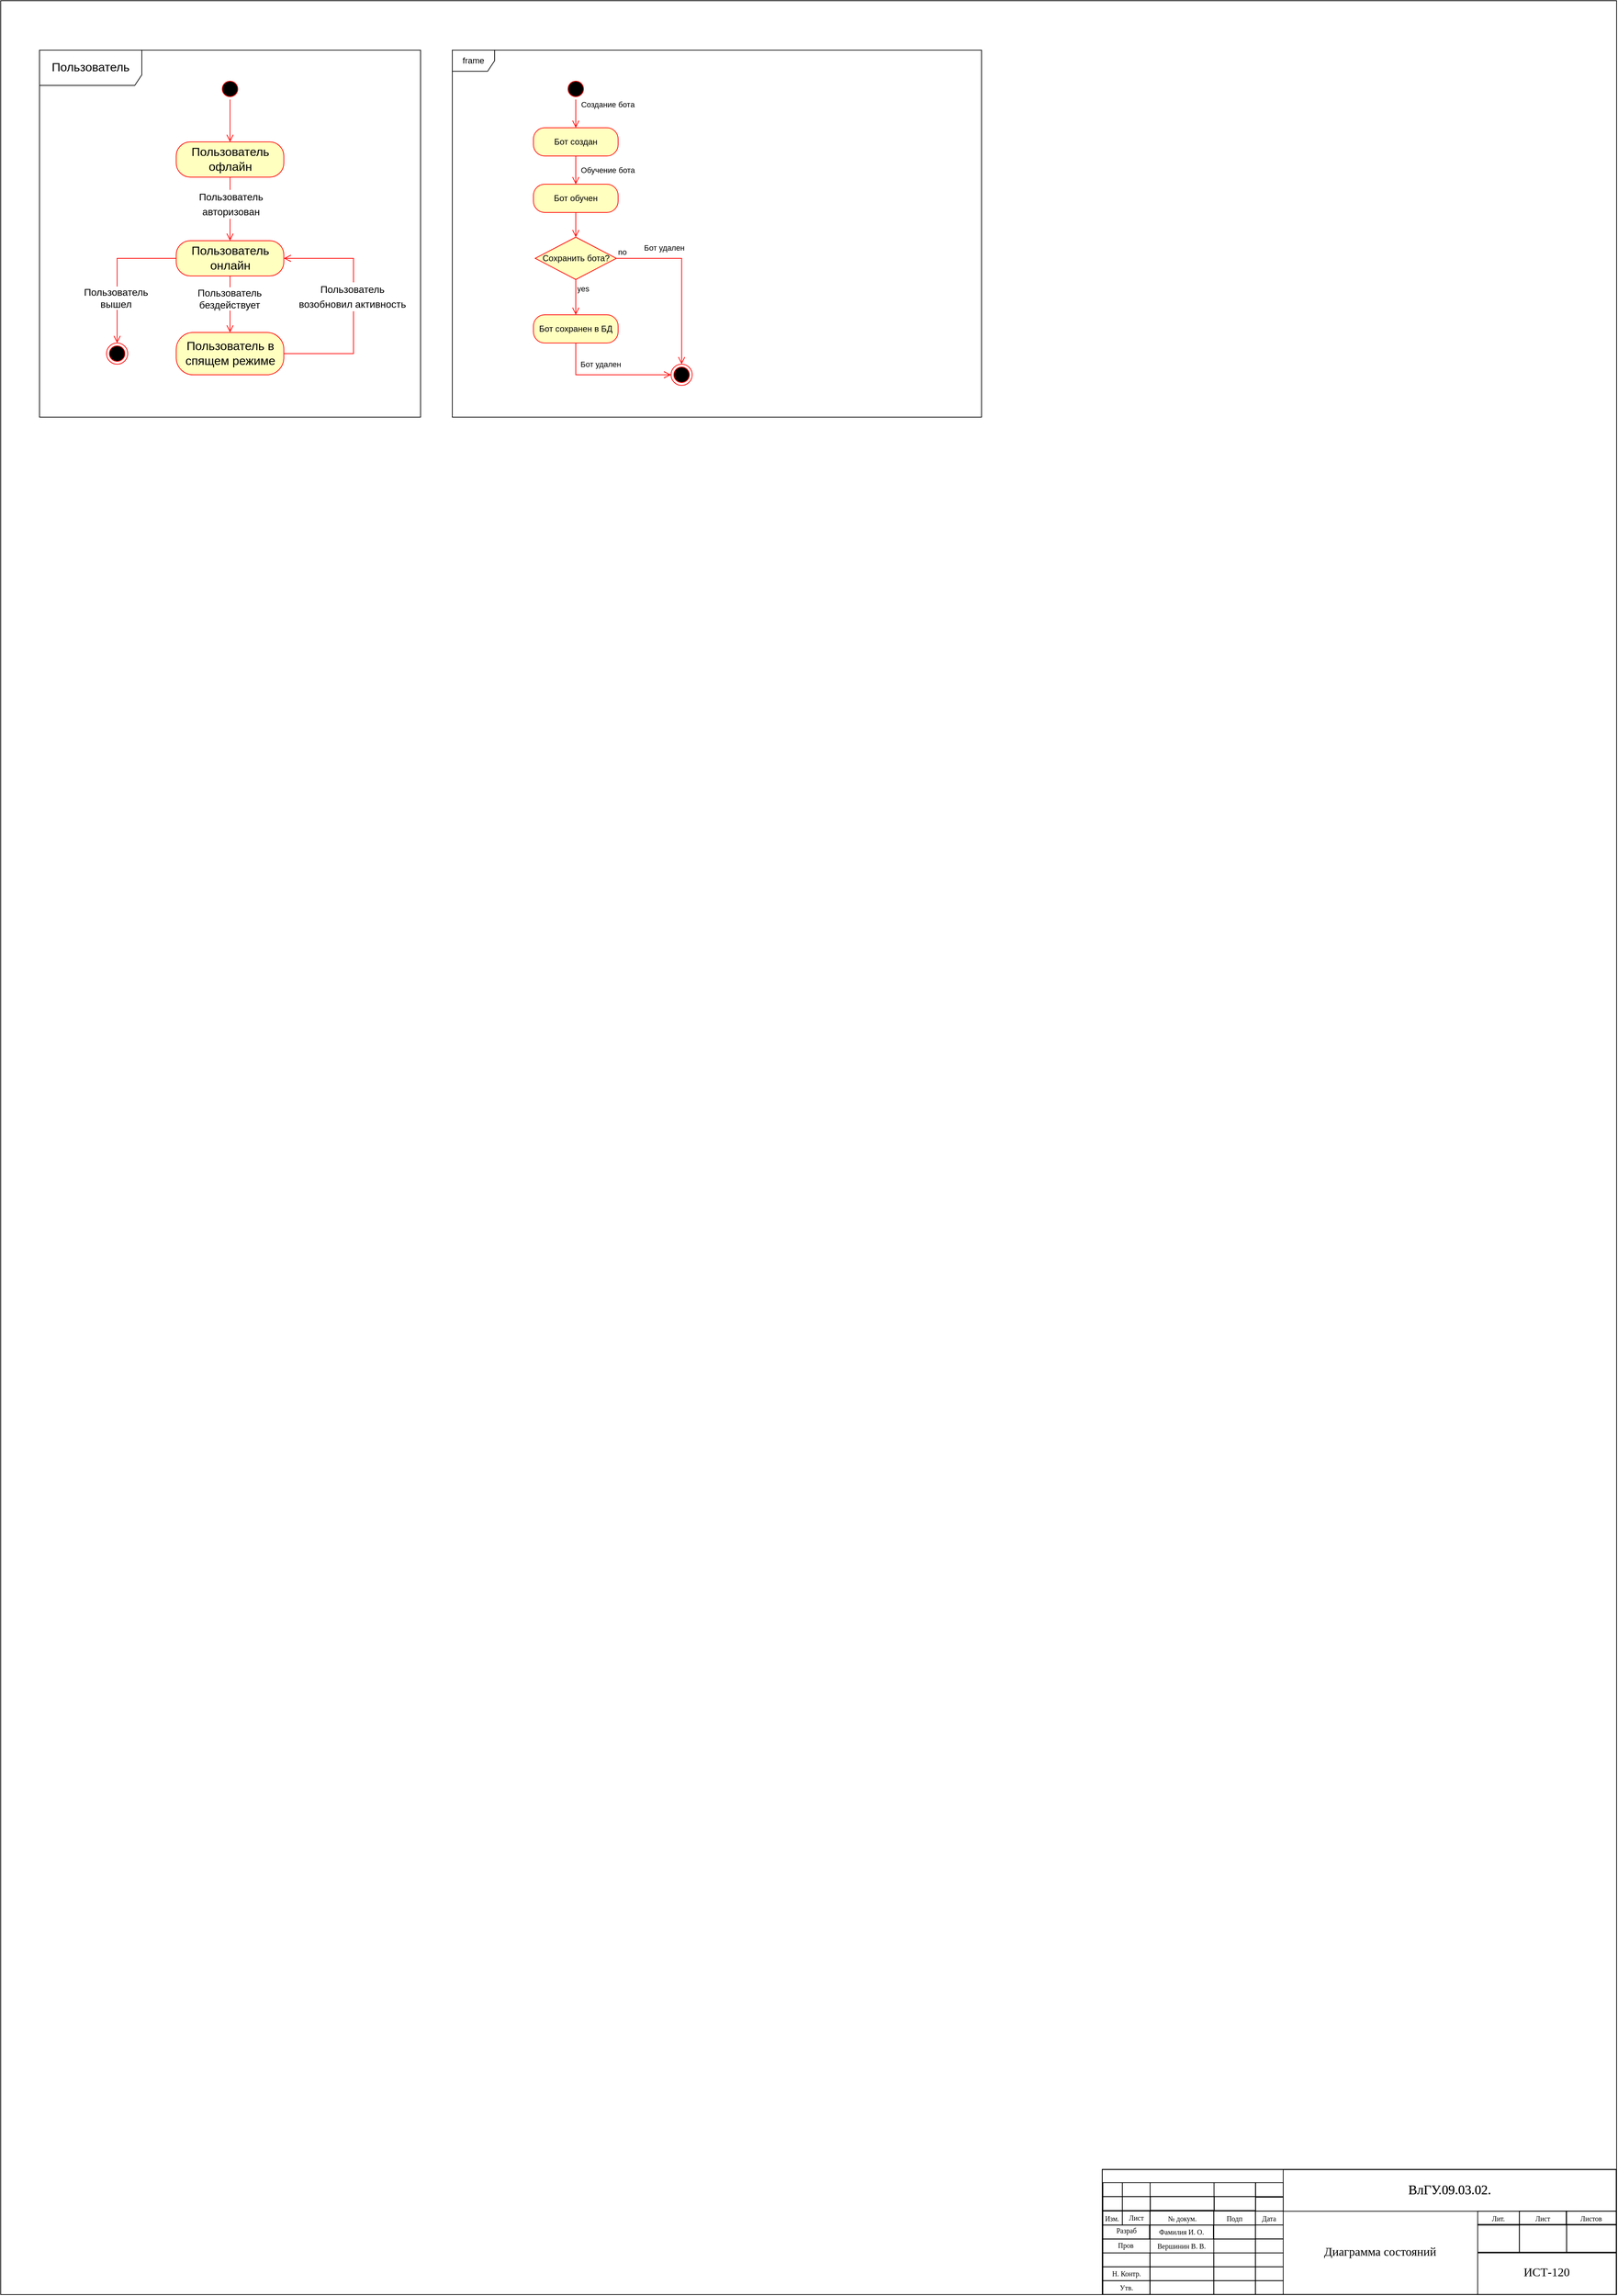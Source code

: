 <mxfile version="20.5.1" type="github">
  <diagram name="Page-1" id="e7e014a7-5840-1c2e-5031-d8a46d1fe8dd">
    <mxGraphModel dx="1580" dy="847" grid="1" gridSize="10" guides="1" tooltips="1" connect="1" arrows="1" fold="1" page="1" pageScale="1" pageWidth="2339" pageHeight="3300" background="none" math="0" shadow="0">
      <root>
        <mxCell id="0" />
        <mxCell id="1" parent="0" />
        <mxCell id="Q_8kS4ZeKty7kXpfNYcQ-125" value="" style="group;movable=0;resizable=0;rotatable=0;deletable=0;editable=0;connectable=0;" parent="1" vertex="1" connectable="0">
          <mxGeometry x="40" y="20" width="2290.006" height="3250.028" as="geometry" />
        </mxCell>
        <mxCell id="Q_8kS4ZeKty7kXpfNYcQ-126" value="" style="rounded=0;whiteSpace=wrap;html=1;fillColor=none;movable=0;resizable=0;rotatable=0;deletable=0;editable=0;connectable=0;" parent="Q_8kS4ZeKty7kXpfNYcQ-125" vertex="1">
          <mxGeometry width="2290" height="3250" as="geometry" />
        </mxCell>
        <mxCell id="Q_8kS4ZeKty7kXpfNYcQ-127" value="" style="rounded=0;whiteSpace=wrap;html=1;fillColor=none;movable=0;resizable=0;rotatable=0;deletable=0;editable=0;connectable=0;" parent="Q_8kS4ZeKty7kXpfNYcQ-125" vertex="1">
          <mxGeometry x="1561.11" y="3072.86" width="728.35" height="177.165" as="geometry" />
        </mxCell>
        <mxCell id="Q_8kS4ZeKty7kXpfNYcQ-128" value="" style="rounded=0;whiteSpace=wrap;html=1;fillColor=none;movable=0;resizable=0;rotatable=0;deletable=0;editable=0;connectable=0;" parent="Q_8kS4ZeKty7kXpfNYcQ-125" vertex="1">
          <mxGeometry x="1562.01" y="3111.16" width="27.559" height="19.685" as="geometry" />
        </mxCell>
        <mxCell id="Q_8kS4ZeKty7kXpfNYcQ-129" value="" style="rounded=0;whiteSpace=wrap;html=1;fillColor=none;movable=0;resizable=0;rotatable=0;deletable=0;editable=0;connectable=0;" parent="Q_8kS4ZeKty7kXpfNYcQ-125" vertex="1">
          <mxGeometry x="1562.0" y="3131.67" width="27.559" height="19.685" as="geometry" />
        </mxCell>
        <mxCell id="Q_8kS4ZeKty7kXpfNYcQ-130" value="" style="rounded=0;whiteSpace=wrap;html=1;fillColor=none;movable=0;resizable=0;rotatable=0;deletable=0;editable=0;connectable=0;" parent="Q_8kS4ZeKty7kXpfNYcQ-125" vertex="1">
          <mxGeometry x="1562.01" y="3091.47" width="27.559" height="19.685" as="geometry" />
        </mxCell>
        <mxCell id="Q_8kS4ZeKty7kXpfNYcQ-131" value="" style="rounded=0;whiteSpace=wrap;html=1;fillColor=none;movable=0;resizable=0;rotatable=0;deletable=0;editable=0;connectable=0;" parent="Q_8kS4ZeKty7kXpfNYcQ-125" vertex="1">
          <mxGeometry x="1589.57" y="3111.16" width="39.37" height="19.685" as="geometry" />
        </mxCell>
        <mxCell id="Q_8kS4ZeKty7kXpfNYcQ-132" value="" style="rounded=0;whiteSpace=wrap;html=1;fillColor=none;movable=0;resizable=0;rotatable=0;deletable=0;editable=0;connectable=0;" parent="Q_8kS4ZeKty7kXpfNYcQ-125" vertex="1">
          <mxGeometry x="1589.56" y="3131.67" width="39.37" height="19.685" as="geometry" />
        </mxCell>
        <mxCell id="Q_8kS4ZeKty7kXpfNYcQ-133" value="" style="rounded=0;whiteSpace=wrap;html=1;fillColor=none;movable=0;resizable=0;rotatable=0;deletable=0;editable=0;connectable=0;" parent="Q_8kS4ZeKty7kXpfNYcQ-125" vertex="1">
          <mxGeometry x="1589.57" y="3091.47" width="39.37" height="19.685" as="geometry" />
        </mxCell>
        <mxCell id="Q_8kS4ZeKty7kXpfNYcQ-134" value="" style="rounded=0;whiteSpace=wrap;html=1;fillColor=none;movable=0;resizable=0;rotatable=0;deletable=0;editable=0;connectable=0;" parent="Q_8kS4ZeKty7kXpfNYcQ-125" vertex="1">
          <mxGeometry x="1628.94" y="3111.16" width="90.551" height="19.685" as="geometry" />
        </mxCell>
        <mxCell id="Q_8kS4ZeKty7kXpfNYcQ-135" value="" style="rounded=0;whiteSpace=wrap;html=1;fillColor=none;movable=0;resizable=0;rotatable=0;deletable=0;editable=0;connectable=0;" parent="Q_8kS4ZeKty7kXpfNYcQ-125" vertex="1">
          <mxGeometry x="1629.28" y="3110.94" width="90.551" height="19.685" as="geometry" />
        </mxCell>
        <mxCell id="Q_8kS4ZeKty7kXpfNYcQ-136" value="" style="rounded=0;whiteSpace=wrap;html=1;fillColor=none;movable=0;resizable=0;rotatable=0;deletable=0;editable=0;connectable=0;" parent="Q_8kS4ZeKty7kXpfNYcQ-125" vertex="1">
          <mxGeometry x="1628.94" y="3091.47" width="90.551" height="19.685" as="geometry" />
        </mxCell>
        <mxCell id="Q_8kS4ZeKty7kXpfNYcQ-137" value="" style="rounded=0;whiteSpace=wrap;html=1;fillColor=none;movable=0;resizable=0;rotatable=0;deletable=0;editable=0;connectable=0;" parent="Q_8kS4ZeKty7kXpfNYcQ-125" vertex="1">
          <mxGeometry x="1719.49" y="3111.16" width="59.055" height="19.685" as="geometry" />
        </mxCell>
        <mxCell id="Q_8kS4ZeKty7kXpfNYcQ-138" value="" style="rounded=0;whiteSpace=wrap;html=1;fillColor=none;movable=0;resizable=0;rotatable=0;deletable=0;editable=0;connectable=0;" parent="Q_8kS4ZeKty7kXpfNYcQ-125" vertex="1">
          <mxGeometry x="1719.14" y="3131.67" width="59.055" height="19.685" as="geometry" />
        </mxCell>
        <mxCell id="Q_8kS4ZeKty7kXpfNYcQ-139" value="" style="rounded=0;whiteSpace=wrap;html=1;fillColor=none;movable=0;resizable=0;rotatable=0;deletable=0;editable=0;connectable=0;" parent="Q_8kS4ZeKty7kXpfNYcQ-125" vertex="1">
          <mxGeometry x="1719.49" y="3091.47" width="59.055" height="19.685" as="geometry" />
        </mxCell>
        <mxCell id="Q_8kS4ZeKty7kXpfNYcQ-140" value="" style="rounded=0;whiteSpace=wrap;html=1;fillColor=none;movable=0;resizable=0;rotatable=0;deletable=0;editable=0;connectable=0;" parent="Q_8kS4ZeKty7kXpfNYcQ-125" vertex="1">
          <mxGeometry x="1778.21" y="3112" width="39.37" height="19.685" as="geometry" />
        </mxCell>
        <mxCell id="Q_8kS4ZeKty7kXpfNYcQ-141" value="" style="rounded=0;whiteSpace=wrap;html=1;fillColor=none;movable=0;resizable=0;rotatable=0;deletable=0;editable=0;connectable=0;" parent="Q_8kS4ZeKty7kXpfNYcQ-125" vertex="1">
          <mxGeometry x="1778.2" y="3131.67" width="39.37" height="19.685" as="geometry" />
        </mxCell>
        <mxCell id="Q_8kS4ZeKty7kXpfNYcQ-142" value="" style="rounded=0;whiteSpace=wrap;html=1;fillColor=none;movable=0;resizable=0;rotatable=0;deletable=0;editable=0;connectable=0;" parent="Q_8kS4ZeKty7kXpfNYcQ-125" vertex="1">
          <mxGeometry x="1778.19" y="3091.47" width="39.37" height="19.685" as="geometry" />
        </mxCell>
        <mxCell id="Q_8kS4ZeKty7kXpfNYcQ-143" value="" style="rounded=0;whiteSpace=wrap;html=1;fillColor=none;movable=0;resizable=0;rotatable=0;deletable=0;editable=0;connectable=0;" parent="Q_8kS4ZeKty7kXpfNYcQ-125" vertex="1">
          <mxGeometry x="1817.56" y="3072.86" width="472.43" height="59.055" as="geometry" />
        </mxCell>
        <mxCell id="Q_8kS4ZeKty7kXpfNYcQ-144" value="Изм." style="text;html=1;strokeColor=none;fillColor=none;align=center;verticalAlign=middle;whiteSpace=wrap;rounded=0;fontFamily=Times New Roman;fontSize=10;movable=0;resizable=0;rotatable=0;deletable=0;editable=0;connectable=0;" parent="Q_8kS4ZeKty7kXpfNYcQ-125" vertex="1">
          <mxGeometry x="1561.11" y="3131.66" width="27.559" height="19.685" as="geometry" />
        </mxCell>
        <mxCell id="Q_8kS4ZeKty7kXpfNYcQ-145" value="Лист" style="text;html=1;strokeColor=none;fillColor=none;align=center;verticalAlign=middle;whiteSpace=wrap;rounded=0;fontFamily=Times New Roman;fontSize=10;movable=0;resizable=0;rotatable=0;deletable=0;editable=0;connectable=0;" parent="Q_8kS4ZeKty7kXpfNYcQ-125" vertex="1">
          <mxGeometry x="1589.91" y="3130.85" width="39.37" height="19.685" as="geometry" />
        </mxCell>
        <mxCell id="Q_8kS4ZeKty7kXpfNYcQ-146" value="№ докум." style="text;html=1;strokeColor=none;fillColor=none;align=center;verticalAlign=middle;whiteSpace=wrap;rounded=0;fontFamily=Times New Roman;fontSize=10;movable=0;resizable=0;rotatable=0;deletable=0;editable=0;connectable=0;" parent="Q_8kS4ZeKty7kXpfNYcQ-125" vertex="1">
          <mxGeometry x="1629.28" y="3131.66" width="90.551" height="19.68" as="geometry" />
        </mxCell>
        <mxCell id="Q_8kS4ZeKty7kXpfNYcQ-147" value="Подп" style="text;html=1;strokeColor=none;fillColor=none;align=center;verticalAlign=middle;whiteSpace=wrap;rounded=0;fontFamily=Times New Roman;fontSize=10;movable=0;resizable=0;rotatable=0;deletable=0;editable=0;connectable=0;" parent="Q_8kS4ZeKty7kXpfNYcQ-125" vertex="1">
          <mxGeometry x="1718.59" y="3131.93" width="59.055" height="19.68" as="geometry" />
        </mxCell>
        <mxCell id="Q_8kS4ZeKty7kXpfNYcQ-148" value="Дата" style="text;html=1;strokeColor=none;fillColor=none;align=center;verticalAlign=middle;whiteSpace=wrap;rounded=0;fontFamily=Times New Roman;fontSize=10;movable=0;resizable=0;rotatable=0;deletable=0;editable=0;connectable=0;" parent="Q_8kS4ZeKty7kXpfNYcQ-125" vertex="1">
          <mxGeometry x="1778.19" y="3131.93" width="39.37" height="19.685" as="geometry" />
        </mxCell>
        <mxCell id="Q_8kS4ZeKty7kXpfNYcQ-149" value="" style="rounded=0;whiteSpace=wrap;html=1;fillColor=none;movable=0;resizable=0;rotatable=0;deletable=0;editable=0;connectable=0;" parent="Q_8kS4ZeKty7kXpfNYcQ-125" vertex="1">
          <mxGeometry x="1562" y="3151.6" width="66.929" height="19.68" as="geometry" />
        </mxCell>
        <mxCell id="Q_8kS4ZeKty7kXpfNYcQ-150" value="" style="rounded=0;whiteSpace=wrap;html=1;fillColor=none;movable=0;resizable=0;rotatable=0;deletable=0;editable=0;connectable=0;" parent="Q_8kS4ZeKty7kXpfNYcQ-125" vertex="1">
          <mxGeometry x="1562" y="3171.28" width="66.929" height="19.68" as="geometry" />
        </mxCell>
        <mxCell id="Q_8kS4ZeKty7kXpfNYcQ-151" value="" style="rounded=0;whiteSpace=wrap;html=1;fillColor=none;movable=0;resizable=0;rotatable=0;deletable=0;editable=0;connectable=0;" parent="Q_8kS4ZeKty7kXpfNYcQ-125" vertex="1">
          <mxGeometry x="1562" y="3190.96" width="66.929" height="19.68" as="geometry" />
        </mxCell>
        <mxCell id="Q_8kS4ZeKty7kXpfNYcQ-152" value="" style="rounded=0;whiteSpace=wrap;html=1;fillColor=none;movable=0;resizable=0;rotatable=0;deletable=0;editable=0;connectable=0;" parent="Q_8kS4ZeKty7kXpfNYcQ-125" vertex="1">
          <mxGeometry x="1562" y="3210.64" width="66.929" height="19.68" as="geometry" />
        </mxCell>
        <mxCell id="Q_8kS4ZeKty7kXpfNYcQ-153" value="" style="rounded=0;whiteSpace=wrap;html=1;fillColor=none;movable=0;resizable=0;rotatable=0;deletable=0;editable=0;connectable=0;" parent="Q_8kS4ZeKty7kXpfNYcQ-125" vertex="1">
          <mxGeometry x="1562" y="3230.32" width="66.929" height="19.68" as="geometry" />
        </mxCell>
        <mxCell id="Q_8kS4ZeKty7kXpfNYcQ-154" value="" style="rounded=0;whiteSpace=wrap;html=1;fillColor=none;movable=0;resizable=0;rotatable=0;deletable=0;editable=0;connectable=0;" parent="Q_8kS4ZeKty7kXpfNYcQ-125" vertex="1">
          <mxGeometry x="1628.6" y="3131.67" width="90.551" height="19.68" as="geometry" />
        </mxCell>
        <mxCell id="Q_8kS4ZeKty7kXpfNYcQ-155" value="" style="rounded=0;whiteSpace=wrap;html=1;fillColor=none;movable=0;resizable=0;rotatable=0;deletable=0;editable=0;connectable=0;" parent="Q_8kS4ZeKty7kXpfNYcQ-125" vertex="1">
          <mxGeometry x="1628.59" y="3190.96" width="90.551" height="19.68" as="geometry" />
        </mxCell>
        <mxCell id="Q_8kS4ZeKty7kXpfNYcQ-156" value="" style="rounded=0;whiteSpace=wrap;html=1;fillColor=none;movable=0;resizable=0;rotatable=0;deletable=0;editable=0;connectable=0;" parent="Q_8kS4ZeKty7kXpfNYcQ-125" vertex="1">
          <mxGeometry x="1628.59" y="3210.64" width="90.551" height="19.68" as="geometry" />
        </mxCell>
        <mxCell id="Q_8kS4ZeKty7kXpfNYcQ-157" value="" style="rounded=0;whiteSpace=wrap;html=1;fillColor=none;movable=0;resizable=0;rotatable=0;deletable=0;editable=0;connectable=0;" parent="Q_8kS4ZeKty7kXpfNYcQ-125" vertex="1">
          <mxGeometry x="1628.59" y="3230.32" width="90.551" height="19.68" as="geometry" />
        </mxCell>
        <mxCell id="Q_8kS4ZeKty7kXpfNYcQ-158" value="" style="rounded=0;whiteSpace=wrap;html=1;fillColor=none;movable=0;resizable=0;rotatable=0;deletable=0;editable=0;connectable=0;" parent="Q_8kS4ZeKty7kXpfNYcQ-125" vertex="1">
          <mxGeometry x="1719.15" y="3151.61" width="59.055" height="19.68" as="geometry" />
        </mxCell>
        <mxCell id="Q_8kS4ZeKty7kXpfNYcQ-159" value="" style="rounded=0;whiteSpace=wrap;html=1;fillColor=none;movable=0;resizable=0;rotatable=0;deletable=0;editable=0;connectable=0;" parent="Q_8kS4ZeKty7kXpfNYcQ-125" vertex="1">
          <mxGeometry x="1719.14" y="3171.28" width="59.055" height="19.68" as="geometry" />
        </mxCell>
        <mxCell id="Q_8kS4ZeKty7kXpfNYcQ-160" value="" style="rounded=0;whiteSpace=wrap;html=1;fillColor=none;movable=0;resizable=0;rotatable=0;deletable=0;editable=0;connectable=0;" parent="Q_8kS4ZeKty7kXpfNYcQ-125" vertex="1">
          <mxGeometry x="1719.14" y="3190.96" width="59.055" height="19.68" as="geometry" />
        </mxCell>
        <mxCell id="Q_8kS4ZeKty7kXpfNYcQ-161" value="" style="rounded=0;whiteSpace=wrap;html=1;fillColor=none;movable=0;resizable=0;rotatable=0;deletable=0;editable=0;connectable=0;" parent="Q_8kS4ZeKty7kXpfNYcQ-125" vertex="1">
          <mxGeometry x="1719.14" y="3210.64" width="59.055" height="19.68" as="geometry" />
        </mxCell>
        <mxCell id="Q_8kS4ZeKty7kXpfNYcQ-162" value="" style="rounded=0;whiteSpace=wrap;html=1;fillColor=none;movable=0;resizable=0;rotatable=0;deletable=0;editable=0;connectable=0;" parent="Q_8kS4ZeKty7kXpfNYcQ-125" vertex="1">
          <mxGeometry x="1719.14" y="3230.32" width="59.055" height="19.68" as="geometry" />
        </mxCell>
        <mxCell id="Q_8kS4ZeKty7kXpfNYcQ-163" value="" style="rounded=0;whiteSpace=wrap;html=1;fillColor=none;movable=0;resizable=0;rotatable=0;deletable=0;editable=0;connectable=0;" parent="Q_8kS4ZeKty7kXpfNYcQ-125" vertex="1">
          <mxGeometry x="1778.19" y="3151.35" width="39.37" height="19.68" as="geometry" />
        </mxCell>
        <mxCell id="Q_8kS4ZeKty7kXpfNYcQ-164" value="" style="rounded=0;whiteSpace=wrap;html=1;fillColor=none;movable=0;resizable=0;rotatable=0;deletable=0;editable=0;connectable=0;" parent="Q_8kS4ZeKty7kXpfNYcQ-125" vertex="1">
          <mxGeometry x="1778.2" y="3171.28" width="39.37" height="19.68" as="geometry" />
        </mxCell>
        <mxCell id="Q_8kS4ZeKty7kXpfNYcQ-165" value="" style="rounded=0;whiteSpace=wrap;html=1;fillColor=none;movable=0;resizable=0;rotatable=0;deletable=0;editable=0;connectable=0;" parent="Q_8kS4ZeKty7kXpfNYcQ-125" vertex="1">
          <mxGeometry x="1778.2" y="3190.96" width="39.37" height="19.68" as="geometry" />
        </mxCell>
        <mxCell id="Q_8kS4ZeKty7kXpfNYcQ-166" value="" style="rounded=0;whiteSpace=wrap;html=1;fillColor=none;movable=0;resizable=0;rotatable=0;deletable=0;editable=0;connectable=0;" parent="Q_8kS4ZeKty7kXpfNYcQ-125" vertex="1">
          <mxGeometry x="1778.2" y="3210.64" width="39.37" height="19.68" as="geometry" />
        </mxCell>
        <mxCell id="Q_8kS4ZeKty7kXpfNYcQ-167" value="" style="rounded=0;whiteSpace=wrap;html=1;fillColor=none;movable=0;resizable=0;rotatable=0;deletable=0;editable=0;connectable=0;" parent="Q_8kS4ZeKty7kXpfNYcQ-125" vertex="1">
          <mxGeometry x="1778.2" y="3230.32" width="39.37" height="19.68" as="geometry" />
        </mxCell>
        <mxCell id="Q_8kS4ZeKty7kXpfNYcQ-168" value="" style="rounded=0;whiteSpace=wrap;html=1;fontFamily=Times New Roman;fontSize=10;fillColor=none;movable=0;resizable=0;rotatable=0;deletable=0;editable=0;connectable=0;" parent="Q_8kS4ZeKty7kXpfNYcQ-125" vertex="1">
          <mxGeometry x="2218.59" y="3131.68" width="70.866" height="19.685" as="geometry" />
        </mxCell>
        <mxCell id="Q_8kS4ZeKty7kXpfNYcQ-169" value="" style="rounded=0;whiteSpace=wrap;html=1;fontFamily=Times New Roman;fontSize=10;fillColor=none;movable=0;resizable=0;rotatable=0;deletable=0;editable=0;connectable=0;" parent="Q_8kS4ZeKty7kXpfNYcQ-125" vertex="1">
          <mxGeometry x="2219.14" y="3150.53" width="70.866" height="39.37" as="geometry" />
        </mxCell>
        <mxCell id="Q_8kS4ZeKty7kXpfNYcQ-170" value="" style="rounded=0;whiteSpace=wrap;html=1;fontFamily=Times New Roman;fontSize=10;fillColor=none;movable=0;resizable=0;rotatable=0;deletable=0;editable=0;connectable=0;" parent="Q_8kS4ZeKty7kXpfNYcQ-125" vertex="1">
          <mxGeometry x="2152.23" y="3131.68" width="66.929" height="19.685" as="geometry" />
        </mxCell>
        <mxCell id="Q_8kS4ZeKty7kXpfNYcQ-171" value="" style="rounded=0;whiteSpace=wrap;html=1;fontFamily=Times New Roman;fontSize=10;fillColor=none;movable=0;resizable=0;rotatable=0;deletable=0;editable=0;connectable=0;" parent="Q_8kS4ZeKty7kXpfNYcQ-125" vertex="1">
          <mxGeometry x="2152.21" y="3150.53" width="66.929" height="39.37" as="geometry" />
        </mxCell>
        <mxCell id="Q_8kS4ZeKty7kXpfNYcQ-172" value="" style="rounded=0;whiteSpace=wrap;html=1;fontFamily=Times New Roman;fontSize=10;fillColor=none;movable=0;resizable=0;rotatable=0;deletable=0;editable=0;connectable=0;" parent="Q_8kS4ZeKty7kXpfNYcQ-125" vertex="1">
          <mxGeometry x="2093.18" y="3131.92" width="59.055" height="19.685" as="geometry" />
        </mxCell>
        <mxCell id="Q_8kS4ZeKty7kXpfNYcQ-173" value="" style="rounded=0;whiteSpace=wrap;html=1;fontFamily=Times New Roman;fontSize=10;fillColor=none;movable=0;resizable=0;rotatable=0;deletable=0;editable=0;connectable=0;" parent="Q_8kS4ZeKty7kXpfNYcQ-125" vertex="1">
          <mxGeometry x="2093.16" y="3150.53" width="59.05" height="39.37" as="geometry" />
        </mxCell>
        <mxCell id="Q_8kS4ZeKty7kXpfNYcQ-174" value="" style="rounded=0;whiteSpace=wrap;html=1;fontFamily=Times New Roman;fontSize=10;fillColor=none;movable=0;resizable=0;rotatable=0;deletable=0;editable=0;connectable=0;" parent="Q_8kS4ZeKty7kXpfNYcQ-125" vertex="1">
          <mxGeometry x="2093.14" y="3190.97" width="196.85" height="59.055" as="geometry" />
        </mxCell>
        <mxCell id="Q_8kS4ZeKty7kXpfNYcQ-175" value="Разраб" style="text;html=1;strokeColor=none;fillColor=none;align=center;verticalAlign=middle;whiteSpace=wrap;rounded=0;fontFamily=Times New Roman;fontSize=10;movable=0;resizable=0;rotatable=0;deletable=0;editable=0;connectable=0;" parent="Q_8kS4ZeKty7kXpfNYcQ-125" vertex="1">
          <mxGeometry x="1562.35" y="3149.47" width="66.929" height="19.68" as="geometry" />
        </mxCell>
        <mxCell id="Q_8kS4ZeKty7kXpfNYcQ-176" value="Пров" style="text;html=1;strokeColor=none;fillColor=none;align=center;verticalAlign=middle;whiteSpace=wrap;rounded=0;fontFamily=Times New Roman;fontSize=10;movable=0;resizable=0;rotatable=0;deletable=0;editable=0;connectable=0;" parent="Q_8kS4ZeKty7kXpfNYcQ-125" vertex="1">
          <mxGeometry x="1561.107" y="3170.217" width="66.929" height="19.68" as="geometry" />
        </mxCell>
        <mxCell id="Q_8kS4ZeKty7kXpfNYcQ-177" value="Н. Контр." style="text;html=1;strokeColor=none;fillColor=none;align=center;verticalAlign=middle;whiteSpace=wrap;rounded=0;fontFamily=Times New Roman;fontSize=10;movable=0;resizable=0;rotatable=0;deletable=0;editable=0;connectable=0;" parent="Q_8kS4ZeKty7kXpfNYcQ-125" vertex="1">
          <mxGeometry x="1562.001" y="3210.641" width="66.929" height="19.68" as="geometry" />
        </mxCell>
        <mxCell id="Q_8kS4ZeKty7kXpfNYcQ-178" value="Утв." style="text;html=1;strokeColor=none;fillColor=none;align=center;verticalAlign=middle;whiteSpace=wrap;rounded=0;fontFamily=Times New Roman;fontSize=10;movable=0;resizable=0;rotatable=0;deletable=0;editable=0;connectable=0;" parent="Q_8kS4ZeKty7kXpfNYcQ-125" vertex="1">
          <mxGeometry x="1562.008" y="3230.348" width="66.929" height="19.68" as="geometry" />
        </mxCell>
        <mxCell id="Q_8kS4ZeKty7kXpfNYcQ-179" value="Лит." style="text;html=1;strokeColor=none;fillColor=none;align=center;verticalAlign=middle;whiteSpace=wrap;rounded=0;fontFamily=Times New Roman;fontSize=10;movable=0;resizable=0;rotatable=0;deletable=0;editable=0;connectable=0;" parent="Q_8kS4ZeKty7kXpfNYcQ-125" vertex="1">
          <mxGeometry x="2093.18" y="3131.93" width="59.055" height="19.68" as="geometry" />
        </mxCell>
        <mxCell id="Q_8kS4ZeKty7kXpfNYcQ-180" value="Лист" style="text;html=1;strokeColor=none;fillColor=none;align=center;verticalAlign=middle;whiteSpace=wrap;rounded=0;fontFamily=Times New Roman;fontSize=10;movable=0;resizable=0;rotatable=0;deletable=0;editable=0;connectable=0;" parent="Q_8kS4ZeKty7kXpfNYcQ-125" vertex="1">
          <mxGeometry x="2152.232" y="3131.682" width="66.929" height="19.68" as="geometry" />
        </mxCell>
        <mxCell id="Q_8kS4ZeKty7kXpfNYcQ-181" value="Листов" style="text;html=1;strokeColor=none;fillColor=none;align=center;verticalAlign=middle;whiteSpace=wrap;rounded=0;fontFamily=Times New Roman;fontSize=10;movable=0;resizable=0;rotatable=0;deletable=0;editable=0;connectable=0;" parent="Q_8kS4ZeKty7kXpfNYcQ-125" vertex="1">
          <mxGeometry x="2219.16" y="3131.68" width="69.75" height="19.68" as="geometry" />
        </mxCell>
        <mxCell id="Q_8kS4ZeKty7kXpfNYcQ-182" value="" style="rounded=0;whiteSpace=wrap;html=1;fillColor=none;movable=0;resizable=0;rotatable=0;deletable=0;editable=0;connectable=0;" parent="Q_8kS4ZeKty7kXpfNYcQ-125" vertex="1">
          <mxGeometry x="1628.04" y="3151.61" width="90.551" height="19.685" as="geometry" />
        </mxCell>
        <mxCell id="Q_8kS4ZeKty7kXpfNYcQ-183" value="Вершинин В. В." style="text;html=1;strokeColor=none;fillColor=none;align=center;verticalAlign=middle;whiteSpace=wrap;rounded=0;fontFamily=Times New Roman;fontSize=10;movable=0;resizable=0;rotatable=0;deletable=0;editable=0;connectable=0;" parent="Q_8kS4ZeKty7kXpfNYcQ-125" vertex="1">
          <mxGeometry x="1629.28" y="3171.03" width="88.74" height="19.68" as="geometry" />
        </mxCell>
        <mxCell id="Q_8kS4ZeKty7kXpfNYcQ-184" value="Фамилия И. О." style="text;html=1;strokeColor=none;fillColor=none;align=center;verticalAlign=middle;whiteSpace=wrap;rounded=0;fontFamily=Times New Roman;fontSize=10;movable=0;resizable=0;rotatable=0;deletable=0;editable=0;connectable=0;" parent="Q_8kS4ZeKty7kXpfNYcQ-125" vertex="1">
          <mxGeometry x="1628.597" y="3151.337" width="88.74" height="19.68" as="geometry" />
        </mxCell>
        <mxCell id="Q_8kS4ZeKty7kXpfNYcQ-185" value="&lt;span style=&quot;font-size: 14.0pt ; line-height: 150% ; font-family: &amp;quot;times new roman&amp;quot; , serif&quot;&gt;ВлГУ.09.03.02.&lt;/span&gt;" style="text;html=1;strokeColor=none;fillColor=none;align=center;verticalAlign=middle;whiteSpace=wrap;rounded=0;fontFamily=Times New Roman;fontSize=10;movable=0;resizable=0;rotatable=0;deletable=0;editable=0;connectable=0;" parent="Q_8kS4ZeKty7kXpfNYcQ-125" vertex="1">
          <mxGeometry x="1817.56" y="3072.86" width="471.33" height="56.74" as="geometry" />
        </mxCell>
        <mxCell id="Q_8kS4ZeKty7kXpfNYcQ-186" value="&lt;font style=&quot;font-size: 17px;&quot;&gt;ИСТ-120&lt;/font&gt;" style="text;html=1;strokeColor=none;fillColor=none;align=center;verticalAlign=middle;whiteSpace=wrap;rounded=0;fontFamily=Times New Roman;fontSize=10;movable=0;resizable=0;rotatable=0;deletable=0;editable=0;connectable=0;" parent="Q_8kS4ZeKty7kXpfNYcQ-125" vertex="1">
          <mxGeometry x="2093.18" y="3189.9" width="195.71" height="57.81" as="geometry" />
        </mxCell>
        <mxCell id="Q_8kS4ZeKty7kXpfNYcQ-187" value="&lt;font style=&quot;font-size: 17px&quot;&gt;Диаграмма состояний&lt;br&gt;&lt;/font&gt;" style="text;html=1;strokeColor=none;fillColor=none;align=center;verticalAlign=middle;whiteSpace=wrap;rounded=0;fontFamily=Times New Roman;fontSize=10;movable=0;resizable=0;rotatable=0;deletable=0;editable=0;connectable=0;" parent="Q_8kS4ZeKty7kXpfNYcQ-125" vertex="1">
          <mxGeometry x="1817.58" y="3131.93" width="274.46" height="116.09" as="geometry" />
        </mxCell>
        <mxCell id="Q_8kS4ZeKty7kXpfNYcQ-188" value="Пользователь" style="shape=umlFrame;whiteSpace=wrap;html=1;fontSize=17;width=145;height=50;movable=0;resizable=0;rotatable=0;deletable=0;editable=0;connectable=0;" parent="Q_8kS4ZeKty7kXpfNYcQ-125" vertex="1">
          <mxGeometry x="55" y="70" width="540" height="520" as="geometry" />
        </mxCell>
        <mxCell id="Q_8kS4ZeKty7kXpfNYcQ-189" value="" style="ellipse;html=1;shape=startState;fillColor=#000000;strokeColor=#ff0000;fontSize=17;" parent="Q_8kS4ZeKty7kXpfNYcQ-125" vertex="1">
          <mxGeometry x="310" y="110" width="30" height="30" as="geometry" />
        </mxCell>
        <mxCell id="Q_8kS4ZeKty7kXpfNYcQ-190" value="" style="edgeStyle=orthogonalEdgeStyle;html=1;verticalAlign=bottom;endArrow=open;endSize=8;strokeColor=#ff0000;rounded=0;fontSize=17;entryX=0.5;entryY=0;entryDx=0;entryDy=0;" parent="Q_8kS4ZeKty7kXpfNYcQ-125" source="Q_8kS4ZeKty7kXpfNYcQ-189" target="Q_8kS4ZeKty7kXpfNYcQ-192" edge="1">
          <mxGeometry relative="1" as="geometry">
            <mxPoint x="325" y="200" as="targetPoint" />
          </mxGeometry>
        </mxCell>
        <mxCell id="Q_8kS4ZeKty7kXpfNYcQ-191" value="" style="ellipse;html=1;shape=endState;fillColor=#000000;strokeColor=#ff0000;fontSize=17;" parent="Q_8kS4ZeKty7kXpfNYcQ-125" vertex="1">
          <mxGeometry x="150" y="485" width="30" height="30" as="geometry" />
        </mxCell>
        <mxCell id="Q_8kS4ZeKty7kXpfNYcQ-192" value="Пользователь офлайн" style="rounded=1;whiteSpace=wrap;html=1;arcSize=40;fontColor=#000000;fillColor=#ffffc0;strokeColor=#ff0000;fontSize=17;" parent="Q_8kS4ZeKty7kXpfNYcQ-125" vertex="1">
          <mxGeometry x="248.75" y="200" width="152.5" height="50" as="geometry" />
        </mxCell>
        <mxCell id="Q_8kS4ZeKty7kXpfNYcQ-193" value="" style="edgeStyle=orthogonalEdgeStyle;html=1;verticalAlign=bottom;endArrow=open;endSize=8;strokeColor=#ff0000;rounded=0;fontSize=17;entryX=0.5;entryY=0;entryDx=0;entryDy=0;" parent="Q_8kS4ZeKty7kXpfNYcQ-125" source="Q_8kS4ZeKty7kXpfNYcQ-192" target="Q_8kS4ZeKty7kXpfNYcQ-194" edge="1">
          <mxGeometry relative="1" as="geometry">
            <mxPoint x="325" y="310" as="targetPoint" />
          </mxGeometry>
        </mxCell>
        <mxCell id="Q_8kS4ZeKty7kXpfNYcQ-203" value="&lt;font style=&quot;font-size: 14px;&quot;&gt;Пользователь &lt;br&gt;авторизован&lt;/font&gt;" style="edgeLabel;html=1;align=center;verticalAlign=middle;resizable=0;points=[];fontSize=17;" parent="Q_8kS4ZeKty7kXpfNYcQ-193" vertex="1" connectable="0">
          <mxGeometry x="-0.153" y="1" relative="1" as="geometry">
            <mxPoint as="offset" />
          </mxGeometry>
        </mxCell>
        <mxCell id="Q_8kS4ZeKty7kXpfNYcQ-194" value="Пользователь онлайн" style="rounded=1;whiteSpace=wrap;html=1;arcSize=40;fontColor=#000000;fillColor=#ffffc0;strokeColor=#ff0000;fontSize=17;" parent="Q_8kS4ZeKty7kXpfNYcQ-125" vertex="1">
          <mxGeometry x="248.75" y="340" width="152.5" height="50" as="geometry" />
        </mxCell>
        <mxCell id="Q_8kS4ZeKty7kXpfNYcQ-195" value="Пользователь в спящем режиме" style="rounded=1;whiteSpace=wrap;html=1;arcSize=40;fontColor=#000000;fillColor=#ffffc0;strokeColor=#ff0000;fontSize=17;" parent="Q_8kS4ZeKty7kXpfNYcQ-125" vertex="1">
          <mxGeometry x="248.75" y="470" width="152.5" height="60" as="geometry" />
        </mxCell>
        <mxCell id="Q_8kS4ZeKty7kXpfNYcQ-197" value="" style="edgeStyle=orthogonalEdgeStyle;html=1;verticalAlign=bottom;endArrow=open;endSize=8;strokeColor=#ff0000;rounded=0;fontSize=17;entryX=0.5;entryY=0;entryDx=0;entryDy=0;exitX=0.5;exitY=1;exitDx=0;exitDy=0;" parent="Q_8kS4ZeKty7kXpfNYcQ-125" source="Q_8kS4ZeKty7kXpfNYcQ-194" target="Q_8kS4ZeKty7kXpfNYcQ-195" edge="1">
          <mxGeometry relative="1" as="geometry">
            <mxPoint x="410" y="440" as="targetPoint" />
            <mxPoint x="410" y="370" as="sourcePoint" />
            <Array as="points">
              <mxPoint x="325" y="400" />
              <mxPoint x="325" y="400" />
            </Array>
          </mxGeometry>
        </mxCell>
        <mxCell id="Q_8kS4ZeKty7kXpfNYcQ-205" value="&lt;font style=&quot;font-size: 14px;&quot;&gt;Пользователь&lt;br&gt;бездействует&lt;/font&gt;" style="edgeLabel;html=1;align=center;verticalAlign=middle;resizable=0;points=[];fontSize=14;" parent="Q_8kS4ZeKty7kXpfNYcQ-197" vertex="1" connectable="0">
          <mxGeometry x="-0.194" y="-1" relative="1" as="geometry">
            <mxPoint as="offset" />
          </mxGeometry>
        </mxCell>
        <mxCell id="Q_8kS4ZeKty7kXpfNYcQ-199" value="" style="edgeStyle=orthogonalEdgeStyle;html=1;verticalAlign=bottom;endArrow=open;endSize=8;strokeColor=#ff0000;rounded=0;fontSize=17;entryX=1;entryY=0.5;entryDx=0;entryDy=0;exitX=1;exitY=0.5;exitDx=0;exitDy=0;" parent="Q_8kS4ZeKty7kXpfNYcQ-125" source="Q_8kS4ZeKty7kXpfNYcQ-195" target="Q_8kS4ZeKty7kXpfNYcQ-194" edge="1">
          <mxGeometry relative="1" as="geometry">
            <mxPoint x="339.23" y="580" as="targetPoint" />
            <mxPoint x="339.23" y="510" as="sourcePoint" />
            <Array as="points">
              <mxPoint x="500" y="500" />
              <mxPoint x="500" y="365" />
            </Array>
          </mxGeometry>
        </mxCell>
        <mxCell id="Q_8kS4ZeKty7kXpfNYcQ-207" value="&lt;font style=&quot;font-size: 14px;&quot;&gt;Пользователь &lt;br&gt;возобновил активность&lt;/font&gt;" style="edgeLabel;html=1;align=center;verticalAlign=middle;resizable=0;points=[];fontSize=17;" parent="Q_8kS4ZeKty7kXpfNYcQ-199" vertex="1" connectable="0">
          <mxGeometry x="0.084" y="2" relative="1" as="geometry">
            <mxPoint as="offset" />
          </mxGeometry>
        </mxCell>
        <mxCell id="Q_8kS4ZeKty7kXpfNYcQ-200" value="&lt;span style=&quot;font-size: 14.0pt ; line-height: 150% ; font-family: &amp;quot;times new roman&amp;quot; , serif&quot;&gt;ВлГУ.09.03.02.&lt;/span&gt;" style="text;html=1;strokeColor=none;fillColor=none;align=center;verticalAlign=middle;whiteSpace=wrap;rounded=0;fontFamily=Times New Roman;fontSize=10;movable=0;resizable=0;rotatable=0;deletable=0;editable=0;connectable=0;" parent="Q_8kS4ZeKty7kXpfNYcQ-125" vertex="1">
          <mxGeometry x="1817.56" y="3072.59" width="471.33" height="56.74" as="geometry" />
        </mxCell>
        <mxCell id="Q_8kS4ZeKty7kXpfNYcQ-201" value="" style="rounded=0;whiteSpace=wrap;html=1;fillColor=none;movable=0;resizable=0;rotatable=0;deletable=0;editable=0;connectable=0;" parent="Q_8kS4ZeKty7kXpfNYcQ-125" vertex="1">
          <mxGeometry x="1561.11" y="3072.59" width="728.35" height="177.165" as="geometry" />
        </mxCell>
        <mxCell id="Q_8kS4ZeKty7kXpfNYcQ-204" value="" style="edgeStyle=orthogonalEdgeStyle;html=1;verticalAlign=bottom;endArrow=open;endSize=8;strokeColor=#ff0000;rounded=0;fontSize=17;entryX=0.5;entryY=0;entryDx=0;entryDy=0;exitX=0;exitY=0.5;exitDx=0;exitDy=0;" parent="Q_8kS4ZeKty7kXpfNYcQ-125" source="Q_8kS4ZeKty7kXpfNYcQ-194" target="Q_8kS4ZeKty7kXpfNYcQ-191" edge="1">
          <mxGeometry relative="1" as="geometry">
            <mxPoint x="335" y="450.0" as="targetPoint" />
            <mxPoint x="335" y="380.0" as="sourcePoint" />
            <Array as="points">
              <mxPoint x="165" y="365" />
            </Array>
          </mxGeometry>
        </mxCell>
        <mxCell id="Q_8kS4ZeKty7kXpfNYcQ-208" value="Пользователь &lt;br&gt;вышел" style="edgeLabel;html=1;align=center;verticalAlign=middle;resizable=0;points=[];fontSize=14;" parent="Q_8kS4ZeKty7kXpfNYcQ-204" vertex="1" connectable="0">
          <mxGeometry x="0.259" y="-2" relative="1" as="geometry">
            <mxPoint y="11" as="offset" />
          </mxGeometry>
        </mxCell>
        <mxCell id="n6II8ch7mGCCmk7t5fSw-3" value="frame" style="shape=umlFrame;whiteSpace=wrap;html=1;movable=0;resizable=0;rotatable=0;deletable=0;editable=0;connectable=0;" vertex="1" parent="Q_8kS4ZeKty7kXpfNYcQ-125">
          <mxGeometry x="640" y="70" width="750" height="520" as="geometry" />
        </mxCell>
        <mxCell id="n6II8ch7mGCCmk7t5fSw-4" value="" style="ellipse;html=1;shape=startState;fillColor=#000000;strokeColor=#ff0000;" vertex="1" parent="Q_8kS4ZeKty7kXpfNYcQ-125">
          <mxGeometry x="800" y="110" width="30" height="30" as="geometry" />
        </mxCell>
        <mxCell id="n6II8ch7mGCCmk7t5fSw-5" value="" style="edgeStyle=orthogonalEdgeStyle;html=1;verticalAlign=bottom;endArrow=open;endSize=8;strokeColor=#ff0000;rounded=0;entryX=0.5;entryY=0;entryDx=0;entryDy=0;" edge="1" source="n6II8ch7mGCCmk7t5fSw-4" parent="Q_8kS4ZeKty7kXpfNYcQ-125" target="n6II8ch7mGCCmk7t5fSw-6">
          <mxGeometry relative="1" as="geometry">
            <mxPoint x="815" y="200" as="targetPoint" />
          </mxGeometry>
        </mxCell>
        <mxCell id="n6II8ch7mGCCmk7t5fSw-8" value="Создание бота" style="edgeLabel;html=1;align=center;verticalAlign=middle;resizable=0;points=[];" vertex="1" connectable="0" parent="n6II8ch7mGCCmk7t5fSw-5">
          <mxGeometry x="-0.313" relative="1" as="geometry">
            <mxPoint x="45" y="-7" as="offset" />
          </mxGeometry>
        </mxCell>
        <mxCell id="n6II8ch7mGCCmk7t5fSw-6" value="Бот создан" style="rounded=1;whiteSpace=wrap;html=1;arcSize=40;fontColor=#000000;fillColor=#ffffc0;strokeColor=#ff0000;" vertex="1" parent="Q_8kS4ZeKty7kXpfNYcQ-125">
          <mxGeometry x="755" y="180" width="120" height="40" as="geometry" />
        </mxCell>
        <mxCell id="n6II8ch7mGCCmk7t5fSw-7" value="" style="edgeStyle=orthogonalEdgeStyle;html=1;verticalAlign=bottom;endArrow=open;endSize=8;strokeColor=#ff0000;rounded=0;entryX=0.5;entryY=0;entryDx=0;entryDy=0;" edge="1" source="n6II8ch7mGCCmk7t5fSw-6" parent="Q_8kS4ZeKty7kXpfNYcQ-125" target="n6II8ch7mGCCmk7t5fSw-9">
          <mxGeometry relative="1" as="geometry">
            <mxPoint x="815" y="330" as="targetPoint" />
          </mxGeometry>
        </mxCell>
        <mxCell id="n6II8ch7mGCCmk7t5fSw-11" value="Обучение бота" style="edgeLabel;html=1;align=center;verticalAlign=middle;resizable=0;points=[];" vertex="1" connectable="0" parent="n6II8ch7mGCCmk7t5fSw-7">
          <mxGeometry x="0.2" y="1" relative="1" as="geometry">
            <mxPoint x="44" y="-4" as="offset" />
          </mxGeometry>
        </mxCell>
        <mxCell id="n6II8ch7mGCCmk7t5fSw-9" value="Бот обучен" style="rounded=1;whiteSpace=wrap;html=1;arcSize=40;fontColor=#000000;fillColor=#ffffc0;strokeColor=#ff0000;" vertex="1" parent="Q_8kS4ZeKty7kXpfNYcQ-125">
          <mxGeometry x="755" y="260" width="120" height="40" as="geometry" />
        </mxCell>
        <mxCell id="n6II8ch7mGCCmk7t5fSw-12" value="Бот сохранен в БД" style="rounded=1;whiteSpace=wrap;html=1;arcSize=40;fontColor=#000000;fillColor=#ffffc0;strokeColor=#ff0000;" vertex="1" parent="Q_8kS4ZeKty7kXpfNYcQ-125">
          <mxGeometry x="755" y="445" width="120" height="40" as="geometry" />
        </mxCell>
        <mxCell id="n6II8ch7mGCCmk7t5fSw-10" value="" style="edgeStyle=orthogonalEdgeStyle;html=1;verticalAlign=bottom;endArrow=open;endSize=8;strokeColor=#ff0000;rounded=0;entryX=0.5;entryY=0;entryDx=0;entryDy=0;" edge="1" source="n6II8ch7mGCCmk7t5fSw-9" parent="Q_8kS4ZeKty7kXpfNYcQ-125" target="n6II8ch7mGCCmk7t5fSw-18">
          <mxGeometry relative="1" as="geometry">
            <mxPoint x="815" y="400" as="targetPoint" />
          </mxGeometry>
        </mxCell>
        <mxCell id="n6II8ch7mGCCmk7t5fSw-18" value="Сохранить бота?" style="rhombus;whiteSpace=wrap;html=1;fillColor=#ffffc0;strokeColor=#ff0000;" vertex="1" parent="Q_8kS4ZeKty7kXpfNYcQ-125">
          <mxGeometry x="757.5" y="335" width="115" height="60" as="geometry" />
        </mxCell>
        <mxCell id="n6II8ch7mGCCmk7t5fSw-19" value="no" style="edgeStyle=orthogonalEdgeStyle;html=1;align=left;verticalAlign=bottom;endArrow=open;endSize=8;strokeColor=#ff0000;rounded=0;entryX=0.5;entryY=0;entryDx=0;entryDy=0;" edge="1" source="n6II8ch7mGCCmk7t5fSw-18" parent="Q_8kS4ZeKty7kXpfNYcQ-125" target="n6II8ch7mGCCmk7t5fSw-21">
          <mxGeometry x="-1" relative="1" as="geometry">
            <mxPoint x="935" y="430" as="targetPoint" />
          </mxGeometry>
        </mxCell>
        <mxCell id="n6II8ch7mGCCmk7t5fSw-22" value="Бот удален" style="edgeLabel;html=1;align=center;verticalAlign=middle;resizable=0;points=[];" vertex="1" connectable="0" parent="n6II8ch7mGCCmk7t5fSw-19">
          <mxGeometry x="0.373" y="-2" relative="1" as="geometry">
            <mxPoint x="-23" y="-89" as="offset" />
          </mxGeometry>
        </mxCell>
        <mxCell id="n6II8ch7mGCCmk7t5fSw-20" value="yes" style="edgeStyle=orthogonalEdgeStyle;html=1;align=left;verticalAlign=top;endArrow=open;endSize=8;strokeColor=#ff0000;rounded=0;entryX=0.5;entryY=0;entryDx=0;entryDy=0;" edge="1" source="n6II8ch7mGCCmk7t5fSw-18" parent="Q_8kS4ZeKty7kXpfNYcQ-125" target="n6II8ch7mGCCmk7t5fSw-12">
          <mxGeometry x="-1" relative="1" as="geometry">
            <mxPoint x="795" y="510" as="targetPoint" />
          </mxGeometry>
        </mxCell>
        <mxCell id="n6II8ch7mGCCmk7t5fSw-21" value="" style="ellipse;html=1;shape=endState;fillColor=#000000;strokeColor=#ff0000;" vertex="1" parent="Q_8kS4ZeKty7kXpfNYcQ-125">
          <mxGeometry x="950" y="515" width="30" height="30" as="geometry" />
        </mxCell>
        <mxCell id="n6II8ch7mGCCmk7t5fSw-25" value="" style="edgeStyle=orthogonalEdgeStyle;html=1;verticalAlign=bottom;endArrow=open;endSize=8;strokeColor=#ff0000;rounded=0;entryX=0;entryY=0.5;entryDx=0;entryDy=0;exitX=0.5;exitY=1;exitDx=0;exitDy=0;" edge="1" parent="Q_8kS4ZeKty7kXpfNYcQ-125" source="n6II8ch7mGCCmk7t5fSw-12" target="n6II8ch7mGCCmk7t5fSw-21">
          <mxGeometry relative="1" as="geometry">
            <mxPoint x="814.88" y="545" as="targetPoint" />
            <mxPoint x="814.88" y="515" as="sourcePoint" />
          </mxGeometry>
        </mxCell>
        <mxCell id="n6II8ch7mGCCmk7t5fSw-26" value="Бот удален" style="edgeLabel;html=1;align=center;verticalAlign=middle;resizable=0;points=[];" vertex="1" connectable="0" parent="n6II8ch7mGCCmk7t5fSw-25">
          <mxGeometry x="-0.255" relative="1" as="geometry">
            <mxPoint x="13" y="-15" as="offset" />
          </mxGeometry>
        </mxCell>
      </root>
    </mxGraphModel>
  </diagram>
</mxfile>
